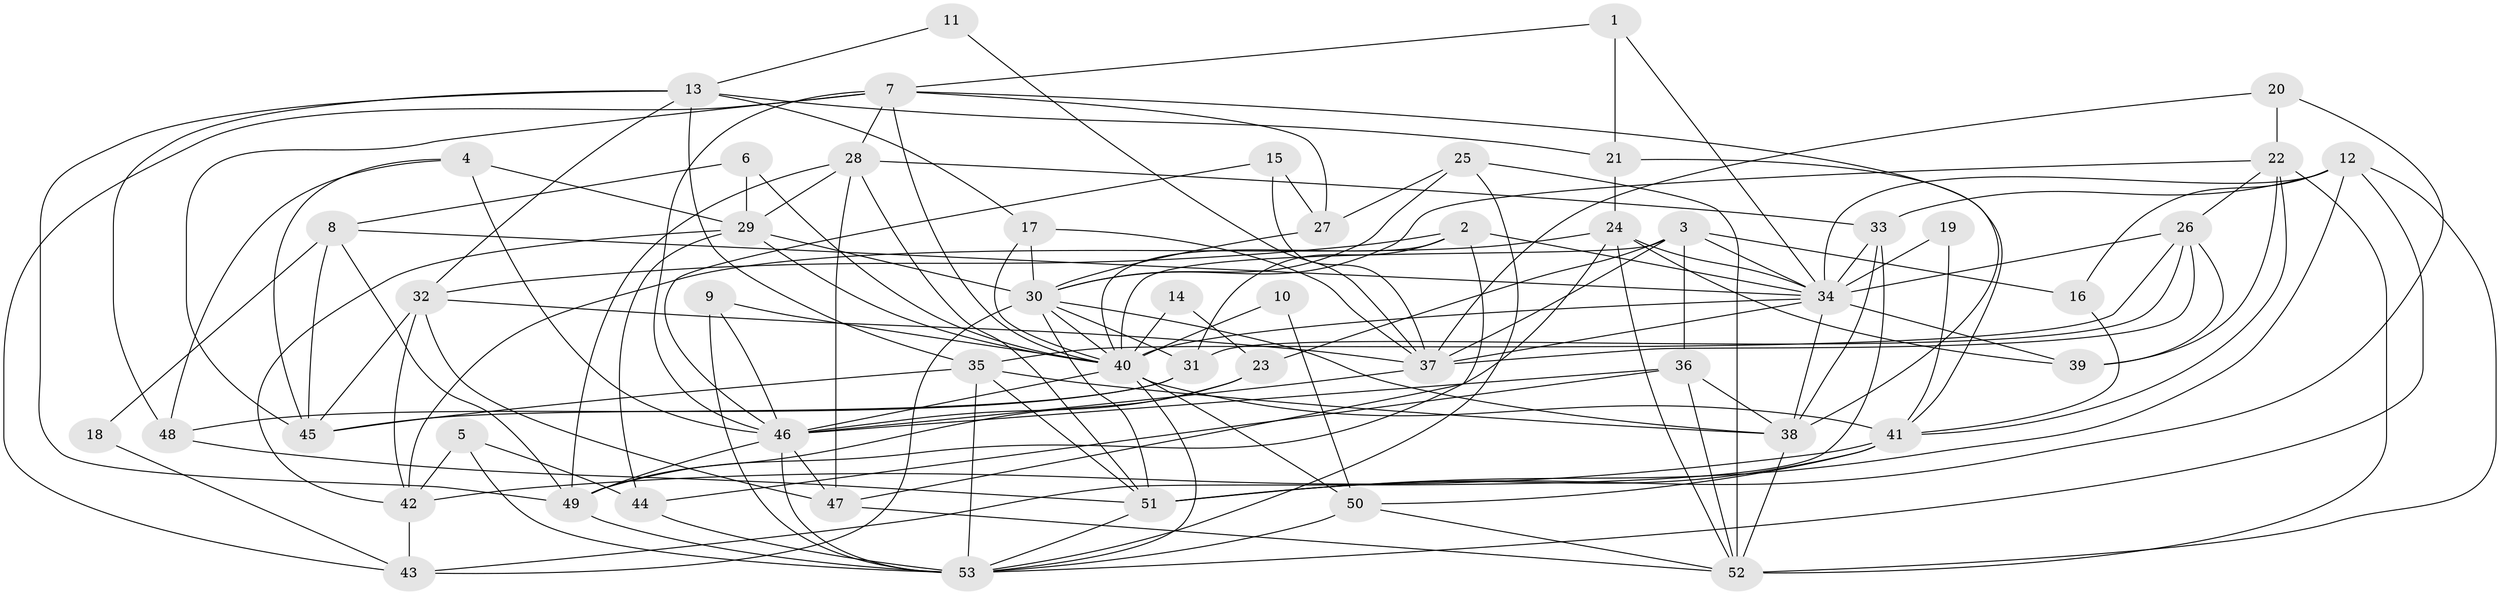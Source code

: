 // original degree distribution, {3: 0.34285714285714286, 4: 0.23809523809523808, 5: 0.1619047619047619, 6: 0.09523809523809523, 2: 0.10476190476190476, 8: 0.009523809523809525, 7: 0.0380952380952381, 9: 0.009523809523809525}
// Generated by graph-tools (version 1.1) at 2025/50/03/09/25 03:50:15]
// undirected, 53 vertices, 148 edges
graph export_dot {
graph [start="1"]
  node [color=gray90,style=filled];
  1;
  2;
  3;
  4;
  5;
  6;
  7;
  8;
  9;
  10;
  11;
  12;
  13;
  14;
  15;
  16;
  17;
  18;
  19;
  20;
  21;
  22;
  23;
  24;
  25;
  26;
  27;
  28;
  29;
  30;
  31;
  32;
  33;
  34;
  35;
  36;
  37;
  38;
  39;
  40;
  41;
  42;
  43;
  44;
  45;
  46;
  47;
  48;
  49;
  50;
  51;
  52;
  53;
  1 -- 7 [weight=1.0];
  1 -- 21 [weight=1.0];
  1 -- 34 [weight=1.0];
  2 -- 31 [weight=1.0];
  2 -- 32 [weight=1.0];
  2 -- 34 [weight=1.0];
  2 -- 40 [weight=1.0];
  2 -- 47 [weight=1.0];
  3 -- 16 [weight=1.0];
  3 -- 23 [weight=1.0];
  3 -- 34 [weight=1.0];
  3 -- 36 [weight=1.0];
  3 -- 37 [weight=1.0];
  3 -- 40 [weight=1.0];
  4 -- 29 [weight=1.0];
  4 -- 45 [weight=1.0];
  4 -- 46 [weight=1.0];
  4 -- 48 [weight=1.0];
  5 -- 42 [weight=1.0];
  5 -- 44 [weight=1.0];
  5 -- 53 [weight=1.0];
  6 -- 8 [weight=1.0];
  6 -- 29 [weight=1.0];
  6 -- 40 [weight=1.0];
  7 -- 27 [weight=1.0];
  7 -- 28 [weight=1.0];
  7 -- 38 [weight=1.0];
  7 -- 40 [weight=1.0];
  7 -- 43 [weight=1.0];
  7 -- 45 [weight=1.0];
  7 -- 46 [weight=1.0];
  8 -- 18 [weight=1.0];
  8 -- 34 [weight=1.0];
  8 -- 45 [weight=1.0];
  8 -- 49 [weight=1.0];
  9 -- 40 [weight=1.0];
  9 -- 46 [weight=1.0];
  9 -- 53 [weight=1.0];
  10 -- 40 [weight=1.0];
  10 -- 50 [weight=1.0];
  11 -- 13 [weight=1.0];
  11 -- 37 [weight=1.0];
  12 -- 16 [weight=1.0];
  12 -- 33 [weight=1.0];
  12 -- 34 [weight=1.0];
  12 -- 51 [weight=1.0];
  12 -- 52 [weight=1.0];
  12 -- 53 [weight=1.0];
  13 -- 17 [weight=1.0];
  13 -- 21 [weight=1.0];
  13 -- 32 [weight=1.0];
  13 -- 35 [weight=1.0];
  13 -- 48 [weight=1.0];
  13 -- 49 [weight=1.0];
  14 -- 23 [weight=1.0];
  14 -- 40 [weight=1.0];
  15 -- 27 [weight=1.0];
  15 -- 37 [weight=1.0];
  15 -- 46 [weight=1.0];
  16 -- 41 [weight=1.0];
  17 -- 30 [weight=1.0];
  17 -- 37 [weight=1.0];
  17 -- 40 [weight=1.0];
  18 -- 43 [weight=1.0];
  19 -- 34 [weight=1.0];
  19 -- 41 [weight=1.0];
  20 -- 22 [weight=1.0];
  20 -- 37 [weight=1.0];
  20 -- 51 [weight=1.0];
  21 -- 24 [weight=1.0];
  21 -- 41 [weight=1.0];
  22 -- 26 [weight=1.0];
  22 -- 30 [weight=1.0];
  22 -- 39 [weight=1.0];
  22 -- 41 [weight=1.0];
  22 -- 52 [weight=1.0];
  23 -- 46 [weight=1.0];
  23 -- 49 [weight=1.0];
  24 -- 34 [weight=1.0];
  24 -- 39 [weight=1.0];
  24 -- 42 [weight=1.0];
  24 -- 49 [weight=1.0];
  24 -- 52 [weight=1.0];
  25 -- 27 [weight=1.0];
  25 -- 30 [weight=1.0];
  25 -- 52 [weight=1.0];
  25 -- 53 [weight=1.0];
  26 -- 31 [weight=1.0];
  26 -- 34 [weight=1.0];
  26 -- 35 [weight=1.0];
  26 -- 37 [weight=1.0];
  26 -- 39 [weight=1.0];
  27 -- 30 [weight=1.0];
  28 -- 29 [weight=1.0];
  28 -- 33 [weight=1.0];
  28 -- 47 [weight=1.0];
  28 -- 49 [weight=1.0];
  28 -- 51 [weight=1.0];
  29 -- 30 [weight=1.0];
  29 -- 40 [weight=1.0];
  29 -- 42 [weight=1.0];
  29 -- 44 [weight=1.0];
  30 -- 31 [weight=1.0];
  30 -- 38 [weight=1.0];
  30 -- 40 [weight=1.0];
  30 -- 43 [weight=1.0];
  30 -- 51 [weight=1.0];
  31 -- 45 [weight=1.0];
  31 -- 48 [weight=1.0];
  32 -- 37 [weight=1.0];
  32 -- 42 [weight=1.0];
  32 -- 45 [weight=1.0];
  32 -- 47 [weight=1.0];
  33 -- 34 [weight=1.0];
  33 -- 38 [weight=1.0];
  33 -- 43 [weight=1.0];
  34 -- 37 [weight=1.0];
  34 -- 38 [weight=1.0];
  34 -- 39 [weight=1.0];
  34 -- 40 [weight=1.0];
  35 -- 38 [weight=1.0];
  35 -- 45 [weight=1.0];
  35 -- 51 [weight=1.0];
  35 -- 53 [weight=1.0];
  36 -- 38 [weight=1.0];
  36 -- 44 [weight=1.0];
  36 -- 46 [weight=1.0];
  36 -- 52 [weight=1.0];
  37 -- 46 [weight=1.0];
  38 -- 52 [weight=2.0];
  40 -- 41 [weight=2.0];
  40 -- 46 [weight=1.0];
  40 -- 50 [weight=1.0];
  40 -- 53 [weight=1.0];
  41 -- 42 [weight=1.0];
  41 -- 50 [weight=1.0];
  41 -- 51 [weight=1.0];
  42 -- 43 [weight=1.0];
  44 -- 53 [weight=1.0];
  46 -- 47 [weight=1.0];
  46 -- 49 [weight=1.0];
  46 -- 53 [weight=1.0];
  47 -- 52 [weight=1.0];
  48 -- 51 [weight=1.0];
  49 -- 53 [weight=1.0];
  50 -- 52 [weight=1.0];
  50 -- 53 [weight=1.0];
  51 -- 53 [weight=1.0];
}

